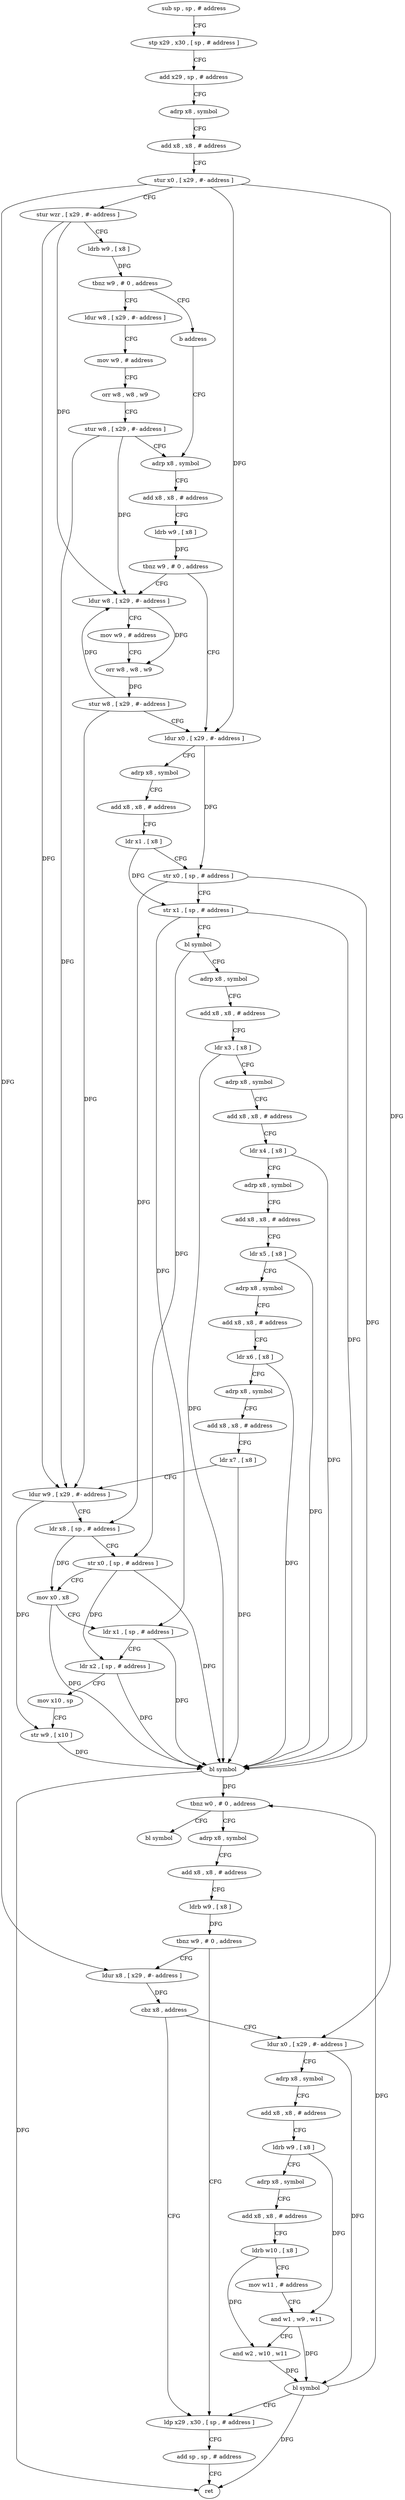 digraph "func" {
"4219312" [label = "sub sp , sp , # address" ]
"4219316" [label = "stp x29 , x30 , [ sp , # address ]" ]
"4219320" [label = "add x29 , sp , # address" ]
"4219324" [label = "adrp x8 , symbol" ]
"4219328" [label = "add x8 , x8 , # address" ]
"4219332" [label = "stur x0 , [ x29 , #- address ]" ]
"4219336" [label = "stur wzr , [ x29 , #- address ]" ]
"4219340" [label = "ldrb w9 , [ x8 ]" ]
"4219344" [label = "tbnz w9 , # 0 , address" ]
"4219352" [label = "ldur w8 , [ x29 , #- address ]" ]
"4219348" [label = "b address" ]
"4219356" [label = "mov w9 , # address" ]
"4219360" [label = "orr w8 , w8 , w9" ]
"4219364" [label = "stur w8 , [ x29 , #- address ]" ]
"4219368" [label = "adrp x8 , symbol" ]
"4219400" [label = "ldur x0 , [ x29 , #- address ]" ]
"4219404" [label = "adrp x8 , symbol" ]
"4219408" [label = "add x8 , x8 , # address" ]
"4219412" [label = "ldr x1 , [ x8 ]" ]
"4219416" [label = "str x0 , [ sp , # address ]" ]
"4219420" [label = "str x1 , [ sp , # address ]" ]
"4219424" [label = "bl symbol" ]
"4219428" [label = "adrp x8 , symbol" ]
"4219432" [label = "add x8 , x8 , # address" ]
"4219436" [label = "ldr x3 , [ x8 ]" ]
"4219440" [label = "adrp x8 , symbol" ]
"4219444" [label = "add x8 , x8 , # address" ]
"4219448" [label = "ldr x4 , [ x8 ]" ]
"4219452" [label = "adrp x8 , symbol" ]
"4219456" [label = "add x8 , x8 , # address" ]
"4219460" [label = "ldr x5 , [ x8 ]" ]
"4219464" [label = "adrp x8 , symbol" ]
"4219468" [label = "add x8 , x8 , # address" ]
"4219472" [label = "ldr x6 , [ x8 ]" ]
"4219476" [label = "adrp x8 , symbol" ]
"4219480" [label = "add x8 , x8 , # address" ]
"4219484" [label = "ldr x7 , [ x8 ]" ]
"4219488" [label = "ldur w9 , [ x29 , #- address ]" ]
"4219492" [label = "ldr x8 , [ sp , # address ]" ]
"4219496" [label = "str x0 , [ sp , # address ]" ]
"4219500" [label = "mov x0 , x8" ]
"4219504" [label = "ldr x1 , [ sp , # address ]" ]
"4219508" [label = "ldr x2 , [ sp , # address ]" ]
"4219512" [label = "mov x10 , sp" ]
"4219516" [label = "str w9 , [ x10 ]" ]
"4219520" [label = "bl symbol" ]
"4219524" [label = "tbnz w0 , # 0 , address" ]
"4219532" [label = "adrp x8 , symbol" ]
"4219528" [label = "bl symbol" ]
"4219384" [label = "ldur w8 , [ x29 , #- address ]" ]
"4219388" [label = "mov w9 , # address" ]
"4219392" [label = "orr w8 , w8 , w9" ]
"4219396" [label = "stur w8 , [ x29 , #- address ]" ]
"4219372" [label = "add x8 , x8 , # address" ]
"4219376" [label = "ldrb w9 , [ x8 ]" ]
"4219380" [label = "tbnz w9 , # 0 , address" ]
"4219536" [label = "add x8 , x8 , # address" ]
"4219540" [label = "ldrb w9 , [ x8 ]" ]
"4219544" [label = "tbnz w9 , # 0 , address" ]
"4219600" [label = "ldp x29 , x30 , [ sp , # address ]" ]
"4219548" [label = "ldur x8 , [ x29 , #- address ]" ]
"4219604" [label = "add sp , sp , # address" ]
"4219608" [label = "ret" ]
"4219552" [label = "cbz x8 , address" ]
"4219556" [label = "ldur x0 , [ x29 , #- address ]" ]
"4219560" [label = "adrp x8 , symbol" ]
"4219564" [label = "add x8 , x8 , # address" ]
"4219568" [label = "ldrb w9 , [ x8 ]" ]
"4219572" [label = "adrp x8 , symbol" ]
"4219576" [label = "add x8 , x8 , # address" ]
"4219580" [label = "ldrb w10 , [ x8 ]" ]
"4219584" [label = "mov w11 , # address" ]
"4219588" [label = "and w1 , w9 , w11" ]
"4219592" [label = "and w2 , w10 , w11" ]
"4219596" [label = "bl symbol" ]
"4219312" -> "4219316" [ label = "CFG" ]
"4219316" -> "4219320" [ label = "CFG" ]
"4219320" -> "4219324" [ label = "CFG" ]
"4219324" -> "4219328" [ label = "CFG" ]
"4219328" -> "4219332" [ label = "CFG" ]
"4219332" -> "4219336" [ label = "CFG" ]
"4219332" -> "4219400" [ label = "DFG" ]
"4219332" -> "4219548" [ label = "DFG" ]
"4219332" -> "4219556" [ label = "DFG" ]
"4219336" -> "4219340" [ label = "CFG" ]
"4219336" -> "4219488" [ label = "DFG" ]
"4219336" -> "4219384" [ label = "DFG" ]
"4219340" -> "4219344" [ label = "DFG" ]
"4219344" -> "4219352" [ label = "CFG" ]
"4219344" -> "4219348" [ label = "CFG" ]
"4219352" -> "4219356" [ label = "CFG" ]
"4219348" -> "4219368" [ label = "CFG" ]
"4219356" -> "4219360" [ label = "CFG" ]
"4219360" -> "4219364" [ label = "CFG" ]
"4219364" -> "4219368" [ label = "CFG" ]
"4219364" -> "4219488" [ label = "DFG" ]
"4219364" -> "4219384" [ label = "DFG" ]
"4219368" -> "4219372" [ label = "CFG" ]
"4219400" -> "4219404" [ label = "CFG" ]
"4219400" -> "4219416" [ label = "DFG" ]
"4219404" -> "4219408" [ label = "CFG" ]
"4219408" -> "4219412" [ label = "CFG" ]
"4219412" -> "4219416" [ label = "CFG" ]
"4219412" -> "4219420" [ label = "DFG" ]
"4219416" -> "4219420" [ label = "CFG" ]
"4219416" -> "4219492" [ label = "DFG" ]
"4219416" -> "4219520" [ label = "DFG" ]
"4219420" -> "4219424" [ label = "CFG" ]
"4219420" -> "4219504" [ label = "DFG" ]
"4219420" -> "4219520" [ label = "DFG" ]
"4219424" -> "4219428" [ label = "CFG" ]
"4219424" -> "4219496" [ label = "DFG" ]
"4219428" -> "4219432" [ label = "CFG" ]
"4219432" -> "4219436" [ label = "CFG" ]
"4219436" -> "4219440" [ label = "CFG" ]
"4219436" -> "4219520" [ label = "DFG" ]
"4219440" -> "4219444" [ label = "CFG" ]
"4219444" -> "4219448" [ label = "CFG" ]
"4219448" -> "4219452" [ label = "CFG" ]
"4219448" -> "4219520" [ label = "DFG" ]
"4219452" -> "4219456" [ label = "CFG" ]
"4219456" -> "4219460" [ label = "CFG" ]
"4219460" -> "4219464" [ label = "CFG" ]
"4219460" -> "4219520" [ label = "DFG" ]
"4219464" -> "4219468" [ label = "CFG" ]
"4219468" -> "4219472" [ label = "CFG" ]
"4219472" -> "4219476" [ label = "CFG" ]
"4219472" -> "4219520" [ label = "DFG" ]
"4219476" -> "4219480" [ label = "CFG" ]
"4219480" -> "4219484" [ label = "CFG" ]
"4219484" -> "4219488" [ label = "CFG" ]
"4219484" -> "4219520" [ label = "DFG" ]
"4219488" -> "4219492" [ label = "CFG" ]
"4219488" -> "4219516" [ label = "DFG" ]
"4219492" -> "4219496" [ label = "CFG" ]
"4219492" -> "4219500" [ label = "DFG" ]
"4219496" -> "4219500" [ label = "CFG" ]
"4219496" -> "4219508" [ label = "DFG" ]
"4219496" -> "4219520" [ label = "DFG" ]
"4219500" -> "4219504" [ label = "CFG" ]
"4219500" -> "4219520" [ label = "DFG" ]
"4219504" -> "4219508" [ label = "CFG" ]
"4219504" -> "4219520" [ label = "DFG" ]
"4219508" -> "4219512" [ label = "CFG" ]
"4219508" -> "4219520" [ label = "DFG" ]
"4219512" -> "4219516" [ label = "CFG" ]
"4219516" -> "4219520" [ label = "DFG" ]
"4219520" -> "4219524" [ label = "DFG" ]
"4219520" -> "4219608" [ label = "DFG" ]
"4219524" -> "4219532" [ label = "CFG" ]
"4219524" -> "4219528" [ label = "CFG" ]
"4219532" -> "4219536" [ label = "CFG" ]
"4219384" -> "4219388" [ label = "CFG" ]
"4219384" -> "4219392" [ label = "DFG" ]
"4219388" -> "4219392" [ label = "CFG" ]
"4219392" -> "4219396" [ label = "DFG" ]
"4219396" -> "4219400" [ label = "CFG" ]
"4219396" -> "4219488" [ label = "DFG" ]
"4219396" -> "4219384" [ label = "DFG" ]
"4219372" -> "4219376" [ label = "CFG" ]
"4219376" -> "4219380" [ label = "DFG" ]
"4219380" -> "4219400" [ label = "CFG" ]
"4219380" -> "4219384" [ label = "CFG" ]
"4219536" -> "4219540" [ label = "CFG" ]
"4219540" -> "4219544" [ label = "DFG" ]
"4219544" -> "4219600" [ label = "CFG" ]
"4219544" -> "4219548" [ label = "CFG" ]
"4219600" -> "4219604" [ label = "CFG" ]
"4219548" -> "4219552" [ label = "DFG" ]
"4219604" -> "4219608" [ label = "CFG" ]
"4219552" -> "4219600" [ label = "CFG" ]
"4219552" -> "4219556" [ label = "CFG" ]
"4219556" -> "4219560" [ label = "CFG" ]
"4219556" -> "4219596" [ label = "DFG" ]
"4219560" -> "4219564" [ label = "CFG" ]
"4219564" -> "4219568" [ label = "CFG" ]
"4219568" -> "4219572" [ label = "CFG" ]
"4219568" -> "4219588" [ label = "DFG" ]
"4219572" -> "4219576" [ label = "CFG" ]
"4219576" -> "4219580" [ label = "CFG" ]
"4219580" -> "4219584" [ label = "CFG" ]
"4219580" -> "4219592" [ label = "DFG" ]
"4219584" -> "4219588" [ label = "CFG" ]
"4219588" -> "4219592" [ label = "CFG" ]
"4219588" -> "4219596" [ label = "DFG" ]
"4219592" -> "4219596" [ label = "DFG" ]
"4219596" -> "4219600" [ label = "CFG" ]
"4219596" -> "4219524" [ label = "DFG" ]
"4219596" -> "4219608" [ label = "DFG" ]
}
